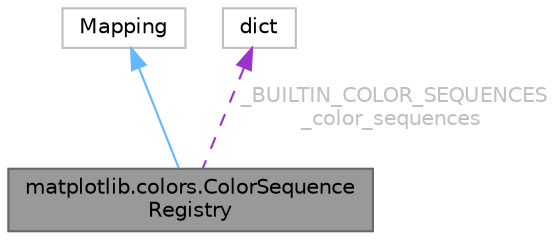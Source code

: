 digraph "matplotlib.colors.ColorSequenceRegistry"
{
 // LATEX_PDF_SIZE
  bgcolor="transparent";
  edge [fontname=Helvetica,fontsize=10,labelfontname=Helvetica,labelfontsize=10];
  node [fontname=Helvetica,fontsize=10,shape=box,height=0.2,width=0.4];
  Node1 [id="Node000001",label="matplotlib.colors.ColorSequence\lRegistry",height=0.2,width=0.4,color="gray40", fillcolor="grey60", style="filled", fontcolor="black",tooltip=" "];
  Node2 -> Node1 [id="edge3_Node000001_Node000002",dir="back",color="steelblue1",style="solid",tooltip=" "];
  Node2 [id="Node000002",label="Mapping",height=0.2,width=0.4,color="grey75", fillcolor="white", style="filled",tooltip=" "];
  Node3 -> Node1 [id="edge4_Node000001_Node000003",dir="back",color="darkorchid3",style="dashed",tooltip=" ",label=" _BUILTIN_COLOR_SEQUENCES\n_color_sequences",fontcolor="grey" ];
  Node3 [id="Node000003",label="dict",height=0.2,width=0.4,color="grey75", fillcolor="white", style="filled",tooltip=" "];
}
